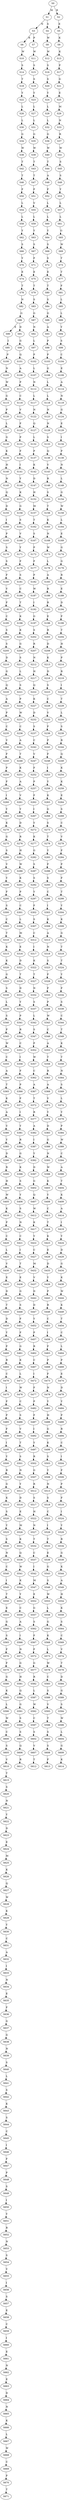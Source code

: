 strict digraph  {
	S0 -> S1 [ label = M ];
	S0 -> S2 [ label = R ];
	S1 -> S3 [ label = N ];
	S1 -> S4 [ label = S ];
	S2 -> S5 [ label = E ];
	S3 -> S6 [ label = R ];
	S3 -> S7 [ label = P ];
	S4 -> S8 [ label = W ];
	S5 -> S9 [ label = K ];
	S6 -> S10 [ label = W ];
	S7 -> S11 [ label = W ];
	S8 -> S12 [ label = W ];
	S9 -> S13 [ label = K ];
	S10 -> S14 [ label = S ];
	S11 -> S15 [ label = S ];
	S12 -> S16 [ label = S ];
	S13 -> S17 [ label = P ];
	S14 -> S18 [ label = T ];
	S15 -> S19 [ label = S ];
	S16 -> S20 [ label = S ];
	S17 -> S21 [ label = G ];
	S18 -> S22 [ label = Y ];
	S19 -> S23 [ label = Y ];
	S20 -> S24 [ label = Y ];
	S21 -> S25 [ label = E ];
	S22 -> S26 [ label = L ];
	S23 -> S27 [ label = L ];
	S24 -> S28 [ label = L ];
	S25 -> S29 [ label = M ];
	S26 -> S30 [ label = L ];
	S27 -> S31 [ label = L ];
	S28 -> S32 [ label = L ];
	S29 -> S33 [ label = N ];
	S30 -> S34 [ label = G ];
	S31 -> S35 [ label = G ];
	S32 -> S36 [ label = G ];
	S33 -> S37 [ label = R ];
	S34 -> S38 [ label = W ];
	S35 -> S39 [ label = W ];
	S36 -> S40 [ label = W ];
	S37 -> S41 [ label = W ];
	S38 -> S42 [ label = T ];
	S39 -> S43 [ label = T ];
	S40 -> S44 [ label = T ];
	S41 -> S45 [ label = S ];
	S42 -> S46 [ label = T ];
	S43 -> S47 [ label = T ];
	S44 -> S48 [ label = A ];
	S45 -> S49 [ label = S ];
	S46 -> S50 [ label = F ];
	S47 -> S51 [ label = F ];
	S48 -> S52 [ label = F ];
	S49 -> S53 [ label = Y ];
	S50 -> S54 [ label = L ];
	S51 -> S55 [ label = V ];
	S52 -> S56 [ label = L ];
	S53 -> S57 [ label = L ];
	S54 -> S58 [ label = L ];
	S55 -> S59 [ label = L ];
	S56 -> S60 [ label = L ];
	S57 -> S61 [ label = L ];
	S58 -> S62 [ label = Y ];
	S59 -> S63 [ label = Y ];
	S60 -> S64 [ label = Y ];
	S61 -> S65 [ label = G ];
	S62 -> S66 [ label = S ];
	S63 -> S67 [ label = S ];
	S64 -> S68 [ label = S ];
	S65 -> S69 [ label = W ];
	S66 -> S70 [ label = Y ];
	S67 -> S71 [ label = F ];
	S68 -> S72 [ label = S ];
	S69 -> S73 [ label = T ];
	S70 -> S74 [ label = E ];
	S71 -> S75 [ label = E ];
	S72 -> S76 [ label = E ];
	S73 -> S77 [ label = T ];
	S74 -> S78 [ label = T ];
	S75 -> S79 [ label = T ];
	S76 -> S80 [ label = T ];
	S77 -> S81 [ label = F ];
	S78 -> S82 [ label = N ];
	S79 -> S83 [ label = S ];
	S80 -> S84 [ label = S ];
	S81 -> S85 [ label = L ];
	S82 -> S86 [ label = G ];
	S83 -> S87 [ label = G ];
	S84 -> S88 [ label = G ];
	S85 -> S89 [ label = L ];
	S86 -> S90 [ label = E ];
	S86 -> S91 [ label = D ];
	S87 -> S92 [ label = N ];
	S88 -> S93 [ label = A ];
	S89 -> S94 [ label = Y ];
	S90 -> S95 [ label = I ];
	S91 -> S96 [ label = G ];
	S92 -> S97 [ label = L ];
	S93 -> S98 [ label = P ];
	S94 -> S99 [ label = S ];
	S95 -> S100 [ label = P ];
	S96 -> S101 [ label = Q ];
	S97 -> S102 [ label = P ];
	S98 -> S103 [ label = P ];
	S99 -> S104 [ label = C ];
	S100 -> S105 [ label = N ];
	S101 -> S106 [ label = A ];
	S102 -> S107 [ label = L ];
	S103 -> S108 [ label = G ];
	S104 -> S109 [ label = E ];
	S105 -> S110 [ label = W ];
	S106 -> S111 [ label = P ];
	S107 -> S112 [ label = N ];
	S108 -> S113 [ label = L ];
	S109 -> S114 [ label = A ];
	S110 -> S115 [ label = G ];
	S111 -> S116 [ label = C ];
	S112 -> S117 [ label = L ];
	S113 -> S118 [ label = L ];
	S114 -> S119 [ label = N ];
	S115 -> S120 [ label = P ];
	S116 -> S121 [ label = V ];
	S117 -> S122 [ label = N ];
	S118 -> S123 [ label = N ];
	S119 -> S124 [ label = G ];
	S120 -> S125 [ label = L ];
	S121 -> S126 [ label = F ];
	S122 -> S127 [ label = Q ];
	S123 -> S128 [ label = N ];
	S124 -> S129 [ label = E ];
	S125 -> S130 [ label = G ];
	S126 -> S131 [ label = P ];
	S127 -> S132 [ label = L ];
	S128 -> S133 [ label = S ];
	S129 -> S134 [ label = I ];
	S130 -> S135 [ label = K ];
	S131 -> S136 [ label = F ];
	S132 -> S137 [ label = P ];
	S133 -> S138 [ label = Q ];
	S134 -> S139 [ label = P ];
	S135 -> S140 [ label = H ];
	S136 -> S141 [ label = I ];
	S137 -> S142 [ label = K ];
	S138 -> S143 [ label = V ];
	S139 -> S144 [ label = N ];
	S140 -> S145 [ label = N ];
	S141 -> S146 [ label = Y ];
	S142 -> S147 [ label = D ];
	S143 -> S148 [ label = R ];
	S144 -> S149 [ label = L ];
	S145 -> S150 [ label = Q ];
	S146 -> S151 [ label = K ];
	S147 -> S152 [ label = H ];
	S148 -> S153 [ label = S ];
	S149 -> S154 [ label = G ];
	S150 -> S155 [ label = D ];
	S151 -> S156 [ label = G ];
	S152 -> S157 [ label = M ];
	S153 -> S158 [ label = T ];
	S154 -> S159 [ label = W ];
	S155 -> S160 [ label = I ];
	S156 -> S161 [ label = S ];
	S157 -> S162 [ label = T ];
	S158 -> S163 [ label = K ];
	S159 -> S164 [ label = L ];
	S160 -> S165 [ label = P ];
	S161 -> S166 [ label = V ];
	S162 -> S167 [ label = S ];
	S163 -> S168 [ label = N ];
	S164 -> S169 [ label = E ];
	S165 -> S170 [ label = S ];
	S166 -> S171 [ label = Y ];
	S167 -> S172 [ label = P ];
	S168 -> S173 [ label = W ];
	S169 -> S174 [ label = G ];
	S170 -> S175 [ label = S ];
	S171 -> S176 [ label = F ];
	S172 -> S177 [ label = F ];
	S173 -> S178 [ label = L ];
	S174 -> S179 [ label = G ];
	S175 -> S180 [ label = F ];
	S176 -> S181 [ label = S ];
	S177 -> S182 [ label = P ];
	S178 -> S183 [ label = A ];
	S179 -> S184 [ label = R ];
	S180 -> S185 [ label = V ];
	S181 -> S186 [ label = C ];
	S182 -> S187 [ label = W ];
	S183 -> S188 [ label = R ];
	S184 -> S189 [ label = E ];
	S185 -> S190 [ label = F ];
	S186 -> S191 [ label = T ];
	S187 -> S192 [ label = I ];
	S188 -> S193 [ label = R ];
	S189 -> S194 [ label = D ];
	S190 -> S195 [ label = C ];
	S191 -> S196 [ label = K ];
	S192 -> S197 [ label = G ];
	S193 -> S198 [ label = E ];
	S194 -> S199 [ label = F ];
	S195 -> S200 [ label = S ];
	S196 -> S201 [ label = K ];
	S197 -> S202 [ label = S ];
	S198 -> S203 [ label = R ];
	S199 -> S204 [ label = T ];
	S200 -> S205 [ label = S ];
	S201 -> S206 [ label = G ];
	S202 -> S207 [ label = R ];
	S203 -> S208 [ label = D ];
	S204 -> S209 [ label = H ];
	S205 -> S210 [ label = D ];
	S206 -> S211 [ label = S ];
	S207 -> S212 [ label = N ];
	S208 -> S213 [ label = K ];
	S209 -> S214 [ label = P ];
	S210 -> S215 [ label = G ];
	S211 -> S216 [ label = L ];
	S212 -> S217 [ label = H ];
	S213 -> S218 [ label = D ];
	S214 -> S219 [ label = R ];
	S215 -> S220 [ label = Q ];
	S216 -> S221 [ label = S ];
	S217 -> S222 [ label = Q ];
	S218 -> S223 [ label = S ];
	S219 -> S224 [ label = I ];
	S220 -> S225 [ label = A ];
	S221 -> S226 [ label = P ];
	S222 -> S227 [ label = K ];
	S223 -> S228 [ label = C ];
	S224 -> S229 [ label = T ];
	S225 -> S230 [ label = P ];
	S226 -> S231 [ label = W ];
	S227 -> S232 [ label = D ];
	S228 -> S233 [ label = V ];
	S229 -> S234 [ label = L ];
	S230 -> S235 [ label = C ];
	S231 -> S236 [ label = C ];
	S232 -> S237 [ label = S ];
	S233 -> S238 [ label = F ];
	S234 -> S239 [ label = S ];
	S235 -> S240 [ label = V ];
	S236 -> S241 [ label = A ];
	S237 -> S242 [ label = C ];
	S238 -> S243 [ label = P ];
	S239 -> S244 [ label = R ];
	S240 -> S245 [ label = F ];
	S241 -> S246 [ label = T ];
	S242 -> S247 [ label = V ];
	S243 -> S248 [ label = F ];
	S244 -> S249 [ label = Q ];
	S245 -> S250 [ label = P ];
	S246 -> S251 [ label = K ];
	S247 -> S252 [ label = F ];
	S248 -> S253 [ label = I ];
	S249 -> S254 [ label = K ];
	S250 -> S255 [ label = F ];
	S251 -> S256 [ label = A ];
	S252 -> S257 [ label = P ];
	S253 -> S258 [ label = Y ];
	S254 -> S259 [ label = K ];
	S255 -> S260 [ label = I ];
	S256 -> S261 [ label = V ];
	S257 -> S262 [ label = F ];
	S258 -> S263 [ label = K ];
	S259 -> S264 [ label = E ];
	S260 -> S265 [ label = Y ];
	S261 -> S266 [ label = Y ];
	S262 -> S267 [ label = I ];
	S263 -> S268 [ label = G ];
	S264 -> S269 [ label = S ];
	S265 -> S270 [ label = K ];
	S266 -> S271 [ label = D ];
	S267 -> S272 [ label = Y ];
	S268 -> S273 [ label = S ];
	S269 -> S274 [ label = C ];
	S270 -> S275 [ label = G ];
	S271 -> S276 [ label = R ];
	S272 -> S277 [ label = K ];
	S273 -> S278 [ label = T ];
	S274 -> S279 [ label = V ];
	S275 -> S280 [ label = S ];
	S276 -> S281 [ label = H ];
	S277 -> S282 [ label = G ];
	S278 -> S283 [ label = Y ];
	S279 -> S284 [ label = F ];
	S280 -> S285 [ label = V ];
	S281 -> S286 [ label = W ];
	S282 -> S287 [ label = S ];
	S283 -> S288 [ label = F ];
	S284 -> S289 [ label = P ];
	S285 -> S290 [ label = Y ];
	S286 -> S291 [ label = K ];
	S287 -> S292 [ label = S ];
	S288 -> S293 [ label = S ];
	S289 -> S294 [ label = F ];
	S290 -> S295 [ label = F ];
	S291 -> S296 [ label = P ];
	S292 -> S297 [ label = Y ];
	S293 -> S298 [ label = C ];
	S294 -> S299 [ label = T ];
	S295 -> S300 [ label = S ];
	S296 -> S301 [ label = C ];
	S297 -> S302 [ label = F ];
	S298 -> S303 [ label = I ];
	S299 -> S304 [ label = Y ];
	S300 -> S305 [ label = C ];
	S301 -> S306 [ label = L ];
	S302 -> S307 [ label = S ];
	S303 -> S308 [ label = K ];
	S304 -> S309 [ label = K ];
	S305 -> S310 [ label = T ];
	S306 -> S311 [ label = M ];
	S307 -> S312 [ label = C ];
	S308 -> S313 [ label = A ];
	S309 -> S314 [ label = G ];
	S310 -> S315 [ label = K ];
	S311 -> S316 [ label = E ];
	S312 -> S317 [ label = I ];
	S313 -> S318 [ label = N ];
	S314 -> S319 [ label = T ];
	S315 -> S320 [ label = K ];
	S316 -> S321 [ label = D ];
	S317 -> S322 [ label = K ];
	S318 -> S323 [ label = S ];
	S319 -> S324 [ label = T ];
	S320 -> S325 [ label = G ];
	S321 -> S326 [ label = T ];
	S322 -> S327 [ label = T ];
	S323 -> S328 [ label = F ];
	S324 -> S329 [ label = Y ];
	S325 -> S330 [ label = S ];
	S326 -> S331 [ label = D ];
	S327 -> S332 [ label = N ];
	S328 -> S333 [ label = F ];
	S329 -> S334 [ label = F ];
	S330 -> S335 [ label = L ];
	S331 -> S336 [ label = Y ];
	S332 -> S337 [ label = S ];
	S333 -> S338 [ label = P ];
	S334 -> S339 [ label = S ];
	S335 -> S340 [ label = S ];
	S336 -> S341 [ label = P ];
	S337 -> S342 [ label = L ];
	S338 -> S343 [ label = W ];
	S339 -> S344 [ label = C ];
	S340 -> S345 [ label = P ];
	S341 -> S346 [ label = R ];
	S342 -> S347 [ label = S ];
	S343 -> S348 [ label = C ];
	S344 -> S349 [ label = T ];
	S345 -> S350 [ label = W ];
	S346 -> S351 [ label = C ];
	S347 -> S352 [ label = P ];
	S348 -> S353 [ label = A ];
	S349 -> S354 [ label = K ];
	S350 -> S355 [ label = C ];
	S351 -> S356 [ label = I ];
	S352 -> S357 [ label = W ];
	S353 -> S358 [ label = T ];
	S354 -> S359 [ label = T ];
	S355 -> S360 [ label = A ];
	S356 -> S361 [ label = F ];
	S357 -> S362 [ label = C ];
	S358 -> S363 [ label = R ];
	S359 -> S364 [ label = N ];
	S360 -> S365 [ label = T ];
	S361 -> S366 [ label = P ];
	S362 -> S367 [ label = A ];
	S363 -> S368 [ label = A ];
	S364 -> S369 [ label = S ];
	S365 -> S370 [ label = K ];
	S366 -> S371 [ label = F ];
	S367 -> S372 [ label = T ];
	S368 -> S373 [ label = V ];
	S369 -> S374 [ label = L ];
	S370 -> S375 [ label = A ];
	S371 -> S376 [ label = I ];
	S372 -> S377 [ label = R ];
	S373 -> S378 [ label = Y ];
	S374 -> S379 [ label = Y ];
	S375 -> S380 [ label = V ];
	S376 -> S381 [ label = Y ];
	S377 -> S382 [ label = A ];
	S378 -> S383 [ label = D ];
	S379 -> S384 [ label = P ];
	S380 -> S385 [ label = Y ];
	S381 -> S386 [ label = R ];
	S382 -> S387 [ label = I ];
	S383 -> S388 [ label = G ];
	S384 -> S389 [ label = W ];
	S385 -> S390 [ label = D ];
	S386 -> S391 [ label = G ];
	S387 -> S392 [ label = Y ];
	S388 -> S393 [ label = N ];
	S389 -> S394 [ label = C ];
	S390 -> S395 [ label = R ];
	S391 -> S396 [ label = K ];
	S392 -> S397 [ label = D ];
	S393 -> S398 [ label = W ];
	S394 -> S399 [ label = A ];
	S395 -> S400 [ label = H ];
	S396 -> S401 [ label = S ];
	S397 -> S402 [ label = G ];
	S398 -> S403 [ label = K ];
	S399 -> S404 [ label = T ];
	S400 -> S405 [ label = W ];
	S401 -> S406 [ label = Y ];
	S402 -> S407 [ label = Q ];
	S403 -> S408 [ label = Y ];
	S404 -> S409 [ label = K ];
	S405 -> S410 [ label = K ];
	S406 -> S411 [ label = S ];
	S407 -> S412 [ label = W ];
	S408 -> S413 [ label = C ];
	S409 -> S414 [ label = A ];
	S410 -> S415 [ label = P ];
	S411 -> S416 [ label = N ];
	S412 -> S417 [ label = K ];
	S413 -> S418 [ label = T ];
	S414 -> S419 [ label = I ];
	S415 -> S420 [ label = C ];
	S416 -> S421 [ label = C ];
	S417 -> S422 [ label = Y ];
	S418 -> S423 [ label = K ];
	S419 -> S424 [ label = Y ];
	S420 -> S425 [ label = L ];
	S421 -> S426 [ label = I ];
	S422 -> S427 [ label = C ];
	S423 -> S428 [ label = E ];
	S424 -> S429 [ label = D ];
	S425 -> S430 [ label = V ];
	S426 -> S431 [ label = T ];
	S427 -> S432 [ label = M ];
	S428 -> S433 [ label = D ];
	S429 -> S434 [ label = G ];
	S430 -> S435 [ label = E ];
	S431 -> S436 [ label = E ];
	S432 -> S437 [ label = V ];
	S433 -> S438 [ label = Y ];
	S434 -> S439 [ label = K ];
	S435 -> S440 [ label = D ];
	S436 -> S441 [ label = G ];
	S437 -> S442 [ label = D ];
	S438 -> S443 [ label = P ];
	S439 -> S444 [ label = W ];
	S440 -> S445 [ label = T ];
	S441 -> S446 [ label = S ];
	S442 -> S447 [ label = D ];
	S443 -> S448 [ label = R ];
	S444 -> S449 [ label = K ];
	S445 -> S450 [ label = D ];
	S446 -> S451 [ label = F ];
	S447 -> S452 [ label = Y ];
	S448 -> S453 [ label = C ];
	S449 -> S454 [ label = T ];
	S450 -> S455 [ label = Y ];
	S451 -> S456 [ label = F ];
	S452 -> S457 [ label = P ];
	S453 -> S458 [ label = I ];
	S454 -> S459 [ label = C ];
	S455 -> S460 [ label = P ];
	S456 -> S461 [ label = G ];
	S457 -> S462 [ label = R ];
	S458 -> S463 [ label = F ];
	S459 -> S464 [ label = L ];
	S460 -> S465 [ label = R ];
	S461 -> S466 [ label = K ];
	S462 -> S467 [ label = C ];
	S463 -> S468 [ label = P ];
	S464 -> S469 [ label = P ];
	S465 -> S470 [ label = C ];
	S466 -> S471 [ label = L ];
	S467 -> S472 [ label = I ];
	S468 -> S473 [ label = F ];
	S469 -> S474 [ label = E ];
	S470 -> S475 [ label = I ];
	S471 -> S476 [ label = W ];
	S472 -> S477 [ label = F ];
	S473 -> S478 [ label = N ];
	S474 -> S479 [ label = D ];
	S475 -> S480 [ label = F ];
	S476 -> S481 [ label = C ];
	S477 -> S482 [ label = P ];
	S478 -> S483 [ label = Y ];
	S479 -> S484 [ label = Y ];
	S480 -> S485 [ label = P ];
	S481 -> S486 [ label = S ];
	S482 -> S487 [ label = F ];
	S483 -> S488 [ label = H ];
	S484 -> S489 [ label = P ];
	S485 -> S490 [ label = F ];
	S486 -> S491 [ label = V ];
	S487 -> S492 [ label = I ];
	S488 -> S493 [ label = G ];
	S489 -> S494 [ label = R ];
	S490 -> S495 [ label = I ];
	S491 -> S496 [ label = T ];
	S492 -> S497 [ label = Y ];
	S493 -> S498 [ label = K ];
	S494 -> S499 [ label = C ];
	S495 -> S500 [ label = Y ];
	S496 -> S501 [ label = S ];
	S497 -> S502 [ label = R ];
	S498 -> S503 [ label = S ];
	S499 -> S504 [ label = I ];
	S500 -> S505 [ label = R ];
	S501 -> S506 [ label = N ];
	S502 -> S507 [ label = G ];
	S503 -> S508 [ label = Y ];
	S504 -> S509 [ label = F ];
	S505 -> S510 [ label = G ];
	S506 -> S511 [ label = Y ];
	S507 -> S512 [ label = R ];
	S508 -> S513 [ label = N ];
	S509 -> S514 [ label = P ];
	S510 -> S515 [ label = K ];
	S511 -> S516 [ label = D ];
	S512 -> S517 [ label = S ];
	S513 -> S518 [ label = S ];
	S514 -> S519 [ label = F ];
	S515 -> S520 [ label = S ];
	S516 -> S521 [ label = E ];
	S517 -> S522 [ label = H ];
	S518 -> S523 [ label = C ];
	S519 -> S524 [ label = I ];
	S520 -> S525 [ label = Y ];
	S521 -> S526 [ label = M ];
	S522 -> S527 [ label = N ];
	S523 -> S528 [ label = I ];
	S524 -> S529 [ label = Y ];
	S525 -> S530 [ label = S ];
	S526 -> S531 [ label = K ];
	S527 -> S532 [ label = T ];
	S528 -> S533 [ label = T ];
	S529 -> S534 [ label = R ];
	S530 -> S535 [ label = N ];
	S531 -> S536 [ label = Q ];
	S532 -> S537 [ label = C ];
	S533 -> S538 [ label = E ];
	S534 -> S539 [ label = G ];
	S535 -> S540 [ label = C ];
	S536 -> S541 [ label = W ];
	S537 -> S542 [ label = I ];
	S538 -> S543 [ label = G ];
	S539 -> S544 [ label = K ];
	S540 -> S545 [ label = I ];
	S541 -> S546 [ label = K ];
	S542 -> S547 [ label = M ];
	S543 -> S548 [ label = S ];
	S544 -> S549 [ label = A ];
	S545 -> S550 [ label = T ];
	S546 -> S551 [ label = Y ];
	S547 -> S552 [ label = E ];
	S548 -> S553 [ label = W ];
	S549 -> S554 [ label = H ];
	S550 -> S555 [ label = E ];
	S551 -> S556 [ label = C ];
	S552 -> S557 [ label = G ];
	S553 -> S558 [ label = L ];
	S554 -> S559 [ label = K ];
	S555 -> S560 [ label = G ];
	S556 -> S561 [ label = A ];
	S557 -> S562 [ label = S ];
	S558 -> S563 [ label = G ];
	S559 -> S564 [ label = S ];
	S560 -> S565 [ label = S ];
	S561 -> S566 [ label = I ];
	S562 -> S567 [ label = F ];
	S563 -> S568 [ label = K ];
	S564 -> S569 [ label = C ];
	S565 -> S570 [ label = F ];
	S566 -> S571 [ label = N ];
	S567 -> S572 [ label = F ];
	S568 -> S573 [ label = L ];
	S569 -> S574 [ label = V ];
	S570 -> S575 [ label = F ];
	S571 -> S576 [ label = G ];
	S572 -> S577 [ label = G ];
	S573 -> S578 [ label = W ];
	S574 -> S579 [ label = T ];
	S575 -> S580 [ label = G ];
	S576 -> S581 [ label = H ];
	S577 -> S582 [ label = R ];
	S578 -> S583 [ label = C ];
	S579 -> S584 [ label = D ];
	S580 -> S585 [ label = K ];
	S581 -> S586 [ label = Q ];
	S582 -> S587 [ label = L ];
	S583 -> S588 [ label = S ];
	S584 -> S589 [ label = G ];
	S585 -> S590 [ label = L ];
	S586 -> S591 [ label = G ];
	S587 -> S592 [ label = W ];
	S588 -> S593 [ label = V ];
	S589 -> S594 [ label = S ];
	S590 -> S595 [ label = W ];
	S591 -> S596 [ label = S ];
	S592 -> S597 [ label = C ];
	S593 -> S598 [ label = T ];
	S594 -> S599 [ label = W ];
	S595 -> S600 [ label = C ];
	S596 -> S601 [ label = S ];
	S597 -> S602 [ label = S ];
	S598 -> S603 [ label = S ];
	S599 -> S604 [ label = L ];
	S600 -> S605 [ label = S ];
	S601 -> S606 [ label = Q ];
	S602 -> S607 [ label = V ];
	S603 -> S608 [ label = S ];
	S604 -> S609 [ label = G ];
	S605 -> S610 [ label = V ];
	S606 -> S611 [ label = R ];
	S607 -> S612 [ label = T ];
	S608 -> S613 [ label = F ];
	S609 -> S614 [ label = K ];
	S610 -> S615 [ label = T ];
	S615 -> S620 [ label = S ];
	S620 -> S621 [ label = N ];
	S621 -> S622 [ label = Y ];
	S622 -> S623 [ label = D ];
	S623 -> S624 [ label = E ];
	S624 -> S625 [ label = M ];
	S625 -> S626 [ label = K ];
	S626 -> S627 [ label = Q ];
	S627 -> S628 [ label = W ];
	S628 -> S629 [ label = K ];
	S629 -> S630 [ label = Y ];
	S630 -> S631 [ label = C ];
	S631 -> S632 [ label = A ];
	S632 -> S633 [ label = I ];
	S633 -> S634 [ label = N ];
	S634 -> S635 [ label = E ];
	S635 -> S636 [ label = F ];
	S636 -> S637 [ label = G ];
	S637 -> S638 [ label = G ];
	S638 -> S639 [ label = N ];
	S639 -> S640 [ label = S ];
	S640 -> S641 [ label = L ];
	S641 -> S642 [ label = S ];
	S642 -> S643 [ label = K ];
	S643 -> S644 [ label = S ];
	S644 -> S645 [ label = C ];
	S645 -> S646 [ label = I ];
	S646 -> S647 [ label = F ];
	S647 -> S648 [ label = P ];
	S648 -> S649 [ label = S ];
	S649 -> S650 [ label = I ];
	S650 -> S651 [ label = Y ];
	S651 -> S652 [ label = R ];
	S652 -> S653 [ label = N ];
	S653 -> S654 [ label = S ];
	S654 -> S655 [ label = V ];
	S655 -> S656 [ label = I ];
	S656 -> S657 [ label = S ];
	S657 -> S658 [ label = E ];
	S658 -> S659 [ label = C ];
	S659 -> S660 [ label = I ];
	S660 -> S661 [ label = E ];
	S661 -> S662 [ label = N ];
	S662 -> S663 [ label = E ];
	S663 -> S664 [ label = D ];
	S664 -> S665 [ label = N ];
	S665 -> S666 [ label = K ];
	S666 -> S667 [ label = L ];
	S667 -> S668 [ label = W ];
	S668 -> S669 [ label = C ];
	S669 -> S670 [ label = P ];
	S670 -> S671 [ label = T ];
}
